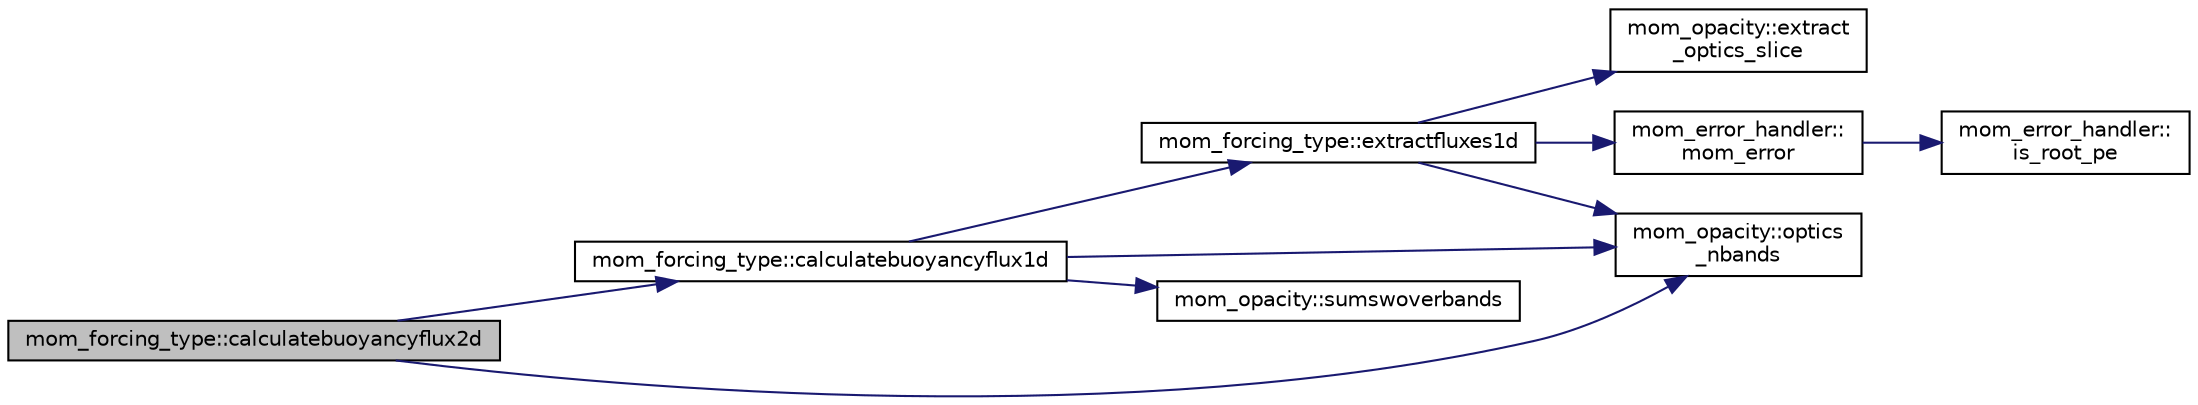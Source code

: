 digraph "mom_forcing_type::calculatebuoyancyflux2d"
{
 // INTERACTIVE_SVG=YES
 // LATEX_PDF_SIZE
  edge [fontname="Helvetica",fontsize="10",labelfontname="Helvetica",labelfontsize="10"];
  node [fontname="Helvetica",fontsize="10",shape=record];
  rankdir="LR";
  Node1 [label="mom_forcing_type::calculatebuoyancyflux2d",height=0.2,width=0.4,color="black", fillcolor="grey75", style="filled", fontcolor="black",tooltip="Calculates surface buoyancy flux by adding up the heat, FW and salt fluxes, for 2d arrays...."];
  Node1 -> Node2 [color="midnightblue",fontsize="10",style="solid",fontname="Helvetica"];
  Node2 [label="mom_forcing_type::calculatebuoyancyflux1d",height=0.2,width=0.4,color="black", fillcolor="white", style="filled",URL="$namespacemom__forcing__type.html#a406a512f0d5b45c873fa91110ca7c387",tooltip="This routine calculates surface buoyancy flux by adding up the heat, FW & salt fluxes...."];
  Node2 -> Node3 [color="midnightblue",fontsize="10",style="solid",fontname="Helvetica"];
  Node3 [label="mom_forcing_type::extractfluxes1d",height=0.2,width=0.4,color="black", fillcolor="white", style="filled",URL="$namespacemom__forcing__type.html#af676e516c2d3f88e56494bc14642ef7a",tooltip="This subroutine extracts fluxes from the surface fluxes type. It works on a j-row for optimization pu..."];
  Node3 -> Node4 [color="midnightblue",fontsize="10",style="solid",fontname="Helvetica"];
  Node4 [label="mom_opacity::extract\l_optics_slice",height=0.2,width=0.4,color="black", fillcolor="white", style="filled",URL="$namespacemom__opacity.html#a4c1942f798619a9ad854d1152ebcab63",tooltip="This subroutine returns a 2-d slice at constant j of fields from an optics_type, with the potential f..."];
  Node3 -> Node5 [color="midnightblue",fontsize="10",style="solid",fontname="Helvetica"];
  Node5 [label="mom_error_handler::\lmom_error",height=0.2,width=0.4,color="black", fillcolor="white", style="filled",URL="$namespacemom__error__handler.html#a460cfb79a06c29fc249952c2a3710d67",tooltip="This provides a convenient interface for writing an mpp_error message with run-time filter based on a..."];
  Node5 -> Node6 [color="midnightblue",fontsize="10",style="solid",fontname="Helvetica"];
  Node6 [label="mom_error_handler::\lis_root_pe",height=0.2,width=0.4,color="black", fillcolor="white", style="filled",URL="$namespacemom__error__handler.html#ad5f00a53059c72fe2332d1436c80ca71",tooltip="This returns .true. if the current PE is the root PE."];
  Node3 -> Node7 [color="midnightblue",fontsize="10",style="solid",fontname="Helvetica"];
  Node7 [label="mom_opacity::optics\l_nbands",height=0.2,width=0.4,color="black", fillcolor="white", style="filled",URL="$namespacemom__opacity.html#a349c6934f113d238e4e2ef229b931a0c",tooltip="Return the number of bands of penetrating shortwave radiation."];
  Node2 -> Node7 [color="midnightblue",fontsize="10",style="solid",fontname="Helvetica"];
  Node2 -> Node8 [color="midnightblue",fontsize="10",style="solid",fontname="Helvetica"];
  Node8 [label="mom_opacity::sumswoverbands",height=0.2,width=0.4,color="black", fillcolor="white", style="filled",URL="$namespacemom__opacity.html#ad27db4bd0d010d98a3f5a54902c7a05e",tooltip="This subroutine calculates the total shortwave heat flux integrated over bands as a function of depth..."];
  Node1 -> Node7 [color="midnightblue",fontsize="10",style="solid",fontname="Helvetica"];
}
